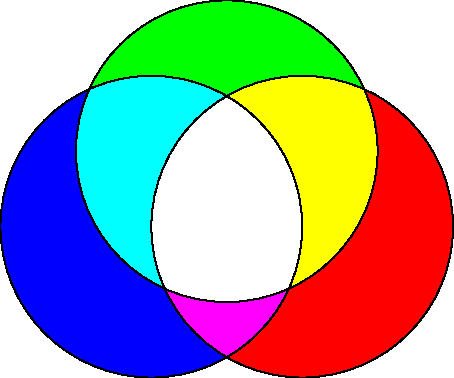 size(8cm,0);

path a,b,c;
a = shift(1,0)*scale(2)*unitcircle;
b = rotate(90)*a;
c = rotate(90)*b;

fill(a, red);
fill(b, green);
fill(c, blue);
fill(buildcycle(a,b), red + green);
fill(buildcycle(b,c), green + blue);
fill(buildcycle(c,a), blue + red);
fill(buildcycle(a,b,c), white);

draw(a^^b^^c);